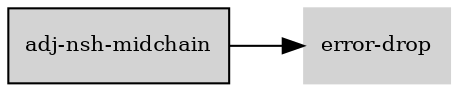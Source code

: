 digraph "adj_nsh_midchain_subgraph" {
  rankdir=LR;
  node [shape=box, style=filled, fontsize=10, color=lightgray, fontcolor=black, fillcolor=lightgray];
  "adj-nsh-midchain" [color=black, fontcolor=black, fillcolor=lightgray];
  edge [fontsize=8];
  "adj-nsh-midchain" -> "error-drop";
}
